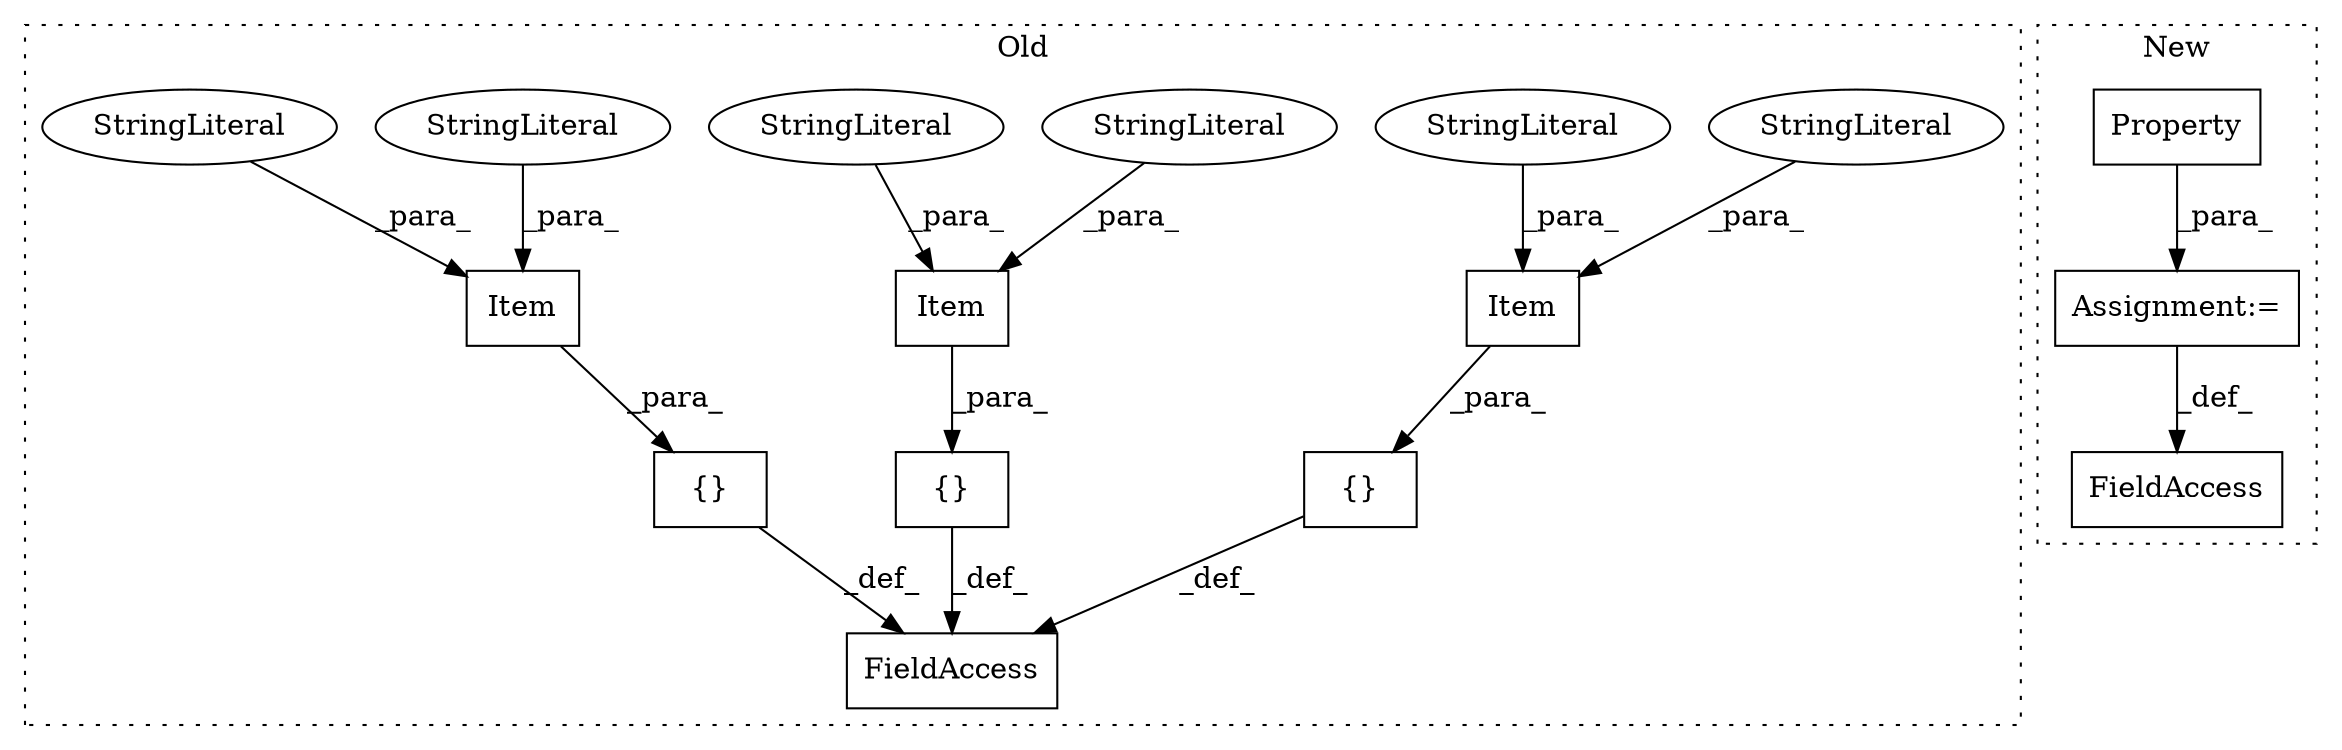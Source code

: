 digraph G {
subgraph cluster0 {
1 [label="Item" a="32" s="4019,4039" l="5,1" shape="box"];
3 [label="{}" a="4" s="4018,4046" l="1,1" shape="box"];
5 [label="FieldAccess" a="22" s="3946" l="11" shape="box"];
6 [label="Item" a="32" s="4114,4135" l="5,1" shape="box"];
7 [label="{}" a="4" s="3992,4016" l="1,1" shape="box"];
8 [label="Item" a="32" s="3993,4015" l="5,1" shape="box"];
9 [label="{}" a="4" s="4113,4136" l="1,1" shape="box"];
11 [label="StringLiteral" a="45" s="4031" l="8" shape="ellipse"];
12 [label="StringLiteral" a="45" s="4024" l="6" shape="ellipse"];
13 [label="StringLiteral" a="45" s="4007" l="8" shape="ellipse"];
14 [label="StringLiteral" a="45" s="4119" l="7" shape="ellipse"];
15 [label="StringLiteral" a="45" s="4127" l="8" shape="ellipse"];
16 [label="StringLiteral" a="45" s="3998" l="8" shape="ellipse"];
label = "Old";
style="dotted";
}
subgraph cluster1 {
2 [label="Property" a="32" s="5294,5334" l="9,1" shape="box"];
4 [label="FieldAccess" a="22" s="5288" l="5" shape="box"];
10 [label="Assignment:=" a="7" s="5293" l="1" shape="box"];
label = "New";
style="dotted";
}
1 -> 3 [label="_para_"];
2 -> 10 [label="_para_"];
3 -> 5 [label="_def_"];
6 -> 9 [label="_para_"];
7 -> 5 [label="_def_"];
8 -> 7 [label="_para_"];
9 -> 5 [label="_def_"];
10 -> 4 [label="_def_"];
11 -> 1 [label="_para_"];
12 -> 1 [label="_para_"];
13 -> 8 [label="_para_"];
14 -> 6 [label="_para_"];
15 -> 6 [label="_para_"];
16 -> 8 [label="_para_"];
}